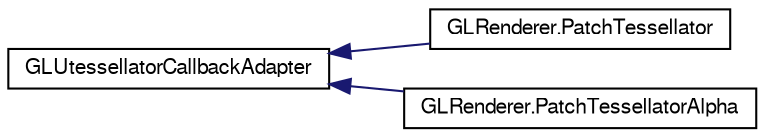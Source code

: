 digraph G
{
  edge [fontname="FreeSans",fontsize="10",labelfontname="FreeSans",labelfontsize="10"];
  node [fontname="FreeSans",fontsize="10",shape=record];
  rankdir="LR";
  Node1 [label="GLUtessellatorCallbackAdapter",height=0.2,width=0.4,color="black", fillcolor="white", style="filled",URL="$class_g_l_utessellator_callback_adapter.html"];
  Node1 -> Node2 [dir="back",color="midnightblue",fontsize="10",style="solid",fontname="FreeSans"];
  Node2 [label="GLRenderer.PatchTessellator",height=0.2,width=0.4,color="black", fillcolor="white", style="filled",URL="$classorg_1_1octave_1_1graphics_1_1_g_l_renderer_1_1_patch_tessellator.html"];
  Node1 -> Node3 [dir="back",color="midnightblue",fontsize="10",style="solid",fontname="FreeSans"];
  Node3 [label="GLRenderer.PatchTessellatorAlpha",height=0.2,width=0.4,color="black", fillcolor="white", style="filled",URL="$classorg_1_1octave_1_1graphics_1_1_g_l_renderer_1_1_patch_tessellator_alpha.html"];
}
